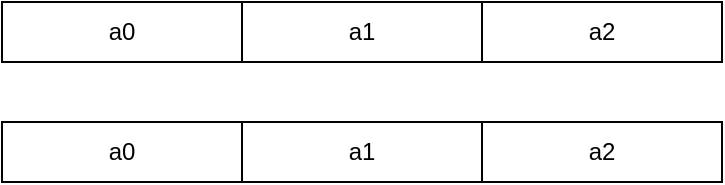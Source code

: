 <mxfile version="20.0.1" type="github">
  <diagram id="pnSq_1IhxVE68YEBTWZQ" name="Page-1">
    <mxGraphModel dx="716" dy="366" grid="1" gridSize="10" guides="1" tooltips="1" connect="1" arrows="1" fold="1" page="1" pageScale="1" pageWidth="827" pageHeight="1169" math="0" shadow="0">
      <root>
        <mxCell id="0" />
        <mxCell id="1" parent="0" />
        <mxCell id="lQlo6ACK6iJCIDcUo_zY-23" value="a0" style="rounded=0;whiteSpace=wrap;html=1;fontColor=#000000;strokeColor=#000000;fillColor=#FFFFFF;" vertex="1" parent="1">
          <mxGeometry x="40" y="80" width="120" height="30" as="geometry" />
        </mxCell>
        <mxCell id="lQlo6ACK6iJCIDcUo_zY-28" value="a1" style="rounded=0;whiteSpace=wrap;html=1;fontColor=#000000;strokeColor=#000000;fillColor=#FFFFFF;" vertex="1" parent="1">
          <mxGeometry x="160" y="80" width="120" height="30" as="geometry" />
        </mxCell>
        <mxCell id="lQlo6ACK6iJCIDcUo_zY-29" value="a2" style="rounded=0;whiteSpace=wrap;html=1;fontColor=#000000;strokeColor=#000000;fillColor=#FFFFFF;" vertex="1" parent="1">
          <mxGeometry x="280" y="80" width="120" height="30" as="geometry" />
        </mxCell>
        <mxCell id="lQlo6ACK6iJCIDcUo_zY-30" value="a0" style="rounded=0;whiteSpace=wrap;html=1;fontColor=#000000;strokeColor=#000000;fillColor=#FFFFFF;" vertex="1" parent="1">
          <mxGeometry x="40" y="140" width="120" height="30" as="geometry" />
        </mxCell>
        <mxCell id="lQlo6ACK6iJCIDcUo_zY-31" value="a1" style="rounded=0;whiteSpace=wrap;html=1;fontColor=#000000;strokeColor=#000000;fillColor=#FFFFFF;" vertex="1" parent="1">
          <mxGeometry x="160" y="140" width="120" height="30" as="geometry" />
        </mxCell>
        <mxCell id="lQlo6ACK6iJCIDcUo_zY-32" value="a2" style="rounded=0;whiteSpace=wrap;html=1;fontColor=#000000;strokeColor=#000000;fillColor=#FFFFFF;" vertex="1" parent="1">
          <mxGeometry x="280" y="140" width="120" height="30" as="geometry" />
        </mxCell>
      </root>
    </mxGraphModel>
  </diagram>
</mxfile>
